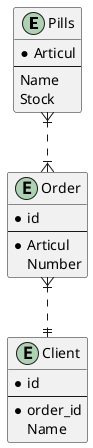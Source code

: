 @startuml

entity Pills {
  *Articul
  --
  Name
  Stock
}

entity Order {
  *id
  --
  *Articul
  Number
}

entity Client {
  *id
  --
  *order_id
  Name
}

Order }|..|| Client
Pills }|..|{ Order


@enduml